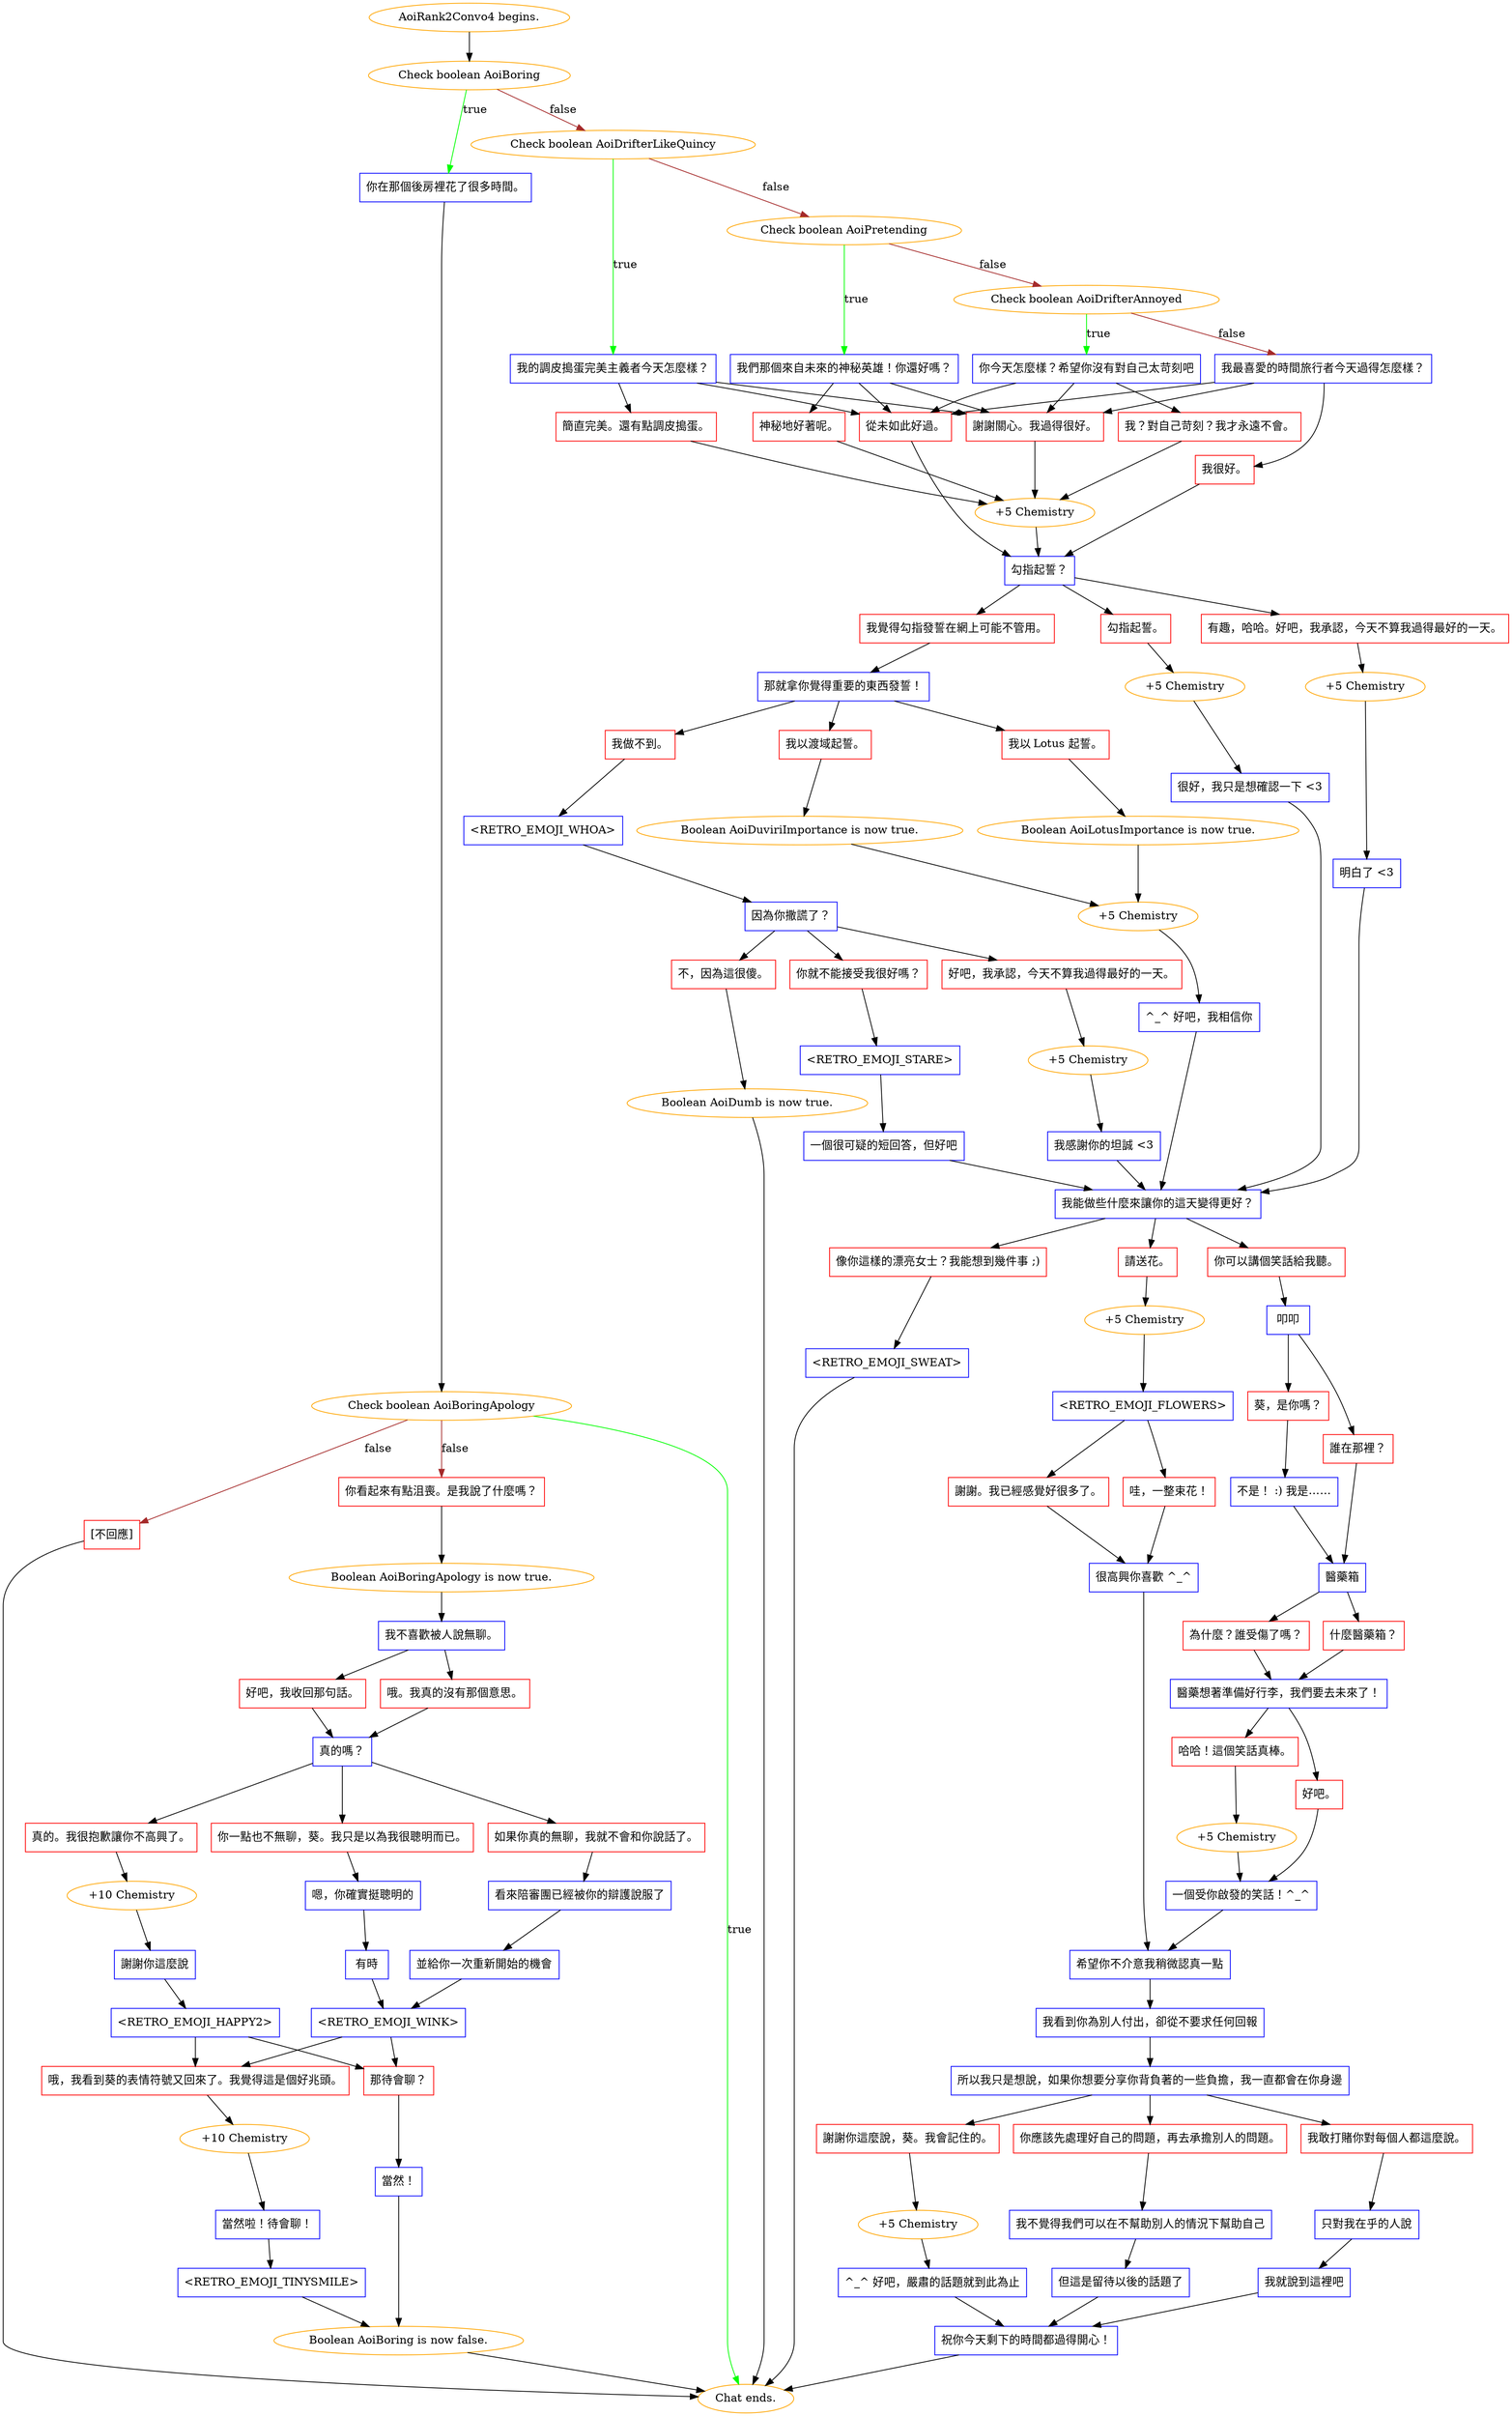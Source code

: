 digraph {
	"AoiRank2Convo4 begins." [color=orange];
		"AoiRank2Convo4 begins." -> j1890850141;
	j1890850141 [label="Check boolean AoiBoring",color=orange];
		j1890850141 -> j2808452463 [label=true,color=green];
		j1890850141 -> j4113960334 [label=false,color=brown];
	j2808452463 [label="你在那個後房裡花了很多時間。",shape=box,color=blue];
		j2808452463 -> j556140287;
	j4113960334 [label="Check boolean AoiDrifterLikeQuincy",color=orange];
		j4113960334 -> j573201807 [label=true,color=green];
		j4113960334 -> j1797833889 [label=false,color=brown];
	j556140287 [label="Check boolean AoiBoringApology",color=orange];
		j556140287 -> "Chat ends." [label=true,color=green];
		j556140287 -> j1445839071 [label=false,color=brown];
		j556140287 -> j3233129582 [label=false,color=brown];
	j573201807 [label="我的調皮搗蛋完美主義者今天怎麼樣？",shape=box,color=blue];
		j573201807 -> j1589917520;
		j573201807 -> j1571350046;
		j573201807 -> j1019654177;
	j1797833889 [label="Check boolean AoiPretending",color=orange];
		j1797833889 -> j1513423725 [label=true,color=green];
		j1797833889 -> j2808372172 [label=false,color=brown];
	"Chat ends." [color=orange];
	j1445839071 [label="你看起來有點沮喪。是我說了什麼嗎？",shape=box,color=red];
		j1445839071 -> j3109849761;
	j3233129582 [label="[不回應]",shape=box,color=red];
		j3233129582 -> "Chat ends.";
	j1589917520 [label="簡直完美。還有點調皮搗蛋。",shape=box,color=red];
		j1589917520 -> j3118336638;
	j1571350046 [label="謝謝關心。我過得很好。",shape=box,color=red];
		j1571350046 -> j3118336638;
	j1019654177 [label="從未如此好過。",shape=box,color=red];
		j1019654177 -> j1821032226;
	j1513423725 [label="我們那個來自未來的神秘英雄！你還好嗎？",shape=box,color=blue];
		j1513423725 -> j598647949;
		j1513423725 -> j1571350046;
		j1513423725 -> j1019654177;
	j2808372172 [label="Check boolean AoiDrifterAnnoyed",color=orange];
		j2808372172 -> j1373034114 [label=true,color=green];
		j2808372172 -> j1982395172 [label=false,color=brown];
	j3109849761 [label="Boolean AoiBoringApology is now true.",color=orange];
		j3109849761 -> j2877156323;
	j3118336638 [label="+5 Chemistry",color=orange];
		j3118336638 -> j1821032226;
	j1821032226 [label="勾指起誓？",shape=box,color=blue];
		j1821032226 -> j1276384688;
		j1821032226 -> j1396566107;
		j1821032226 -> j3346845904;
	j598647949 [label="神秘地好著呢。",shape=box,color=red];
		j598647949 -> j3118336638;
	j1373034114 [label="你今天怎麼樣？希望你沒有對自己太苛刻吧",shape=box,color=blue];
		j1373034114 -> j1822863789;
		j1373034114 -> j1571350046;
		j1373034114 -> j1019654177;
	j1982395172 [label="我最喜愛的時間旅行者今天過得怎麼樣？",shape=box,color=blue];
		j1982395172 -> j137839595;
		j1982395172 -> j1571350046;
		j1982395172 -> j1019654177;
	j2877156323 [label="我不喜歡被人說無聊。",shape=box,color=blue];
		j2877156323 -> j1872641803;
		j2877156323 -> j71852592;
	j1276384688 [label="勾指起誓。",shape=box,color=red];
		j1276384688 -> j3257861348;
	j1396566107 [label="有趣，哈哈。好吧，我承認，今天不算我過得最好的一天。",shape=box,color=red];
		j1396566107 -> j1821474122;
	j3346845904 [label="我覺得勾指發誓在網上可能不管用。",shape=box,color=red];
		j3346845904 -> j4048331303;
	j1822863789 [label="我？對自己苛刻？我才永遠不會。",shape=box,color=red];
		j1822863789 -> j3118336638;
	j137839595 [label="我很好。",shape=box,color=red];
		j137839595 -> j1821032226;
	j1872641803 [label="哦。我真的沒有那個意思。",shape=box,color=red];
		j1872641803 -> j661793685;
	j71852592 [label="好吧，我收回那句話。",shape=box,color=red];
		j71852592 -> j661793685;
	j3257861348 [label="+5 Chemistry",color=orange];
		j3257861348 -> j3969692994;
	j1821474122 [label="+5 Chemistry",color=orange];
		j1821474122 -> j745259266;
	j4048331303 [label="那就拿你覺得重要的東西發誓！",shape=box,color=blue];
		j4048331303 -> j867940572;
		j4048331303 -> j3793270568;
		j4048331303 -> j922678651;
	j661793685 [label="真的嗎？",shape=box,color=blue];
		j661793685 -> j2110796694;
		j661793685 -> j260279125;
		j661793685 -> j3972829095;
	j3969692994 [label="很好，我只是想確認一下 <3",shape=box,color=blue];
		j3969692994 -> j3557441817;
	j745259266 [label="明白了 <3",shape=box,color=blue];
		j745259266 -> j3557441817;
	j867940572 [label="我做不到。",shape=box,color=red];
		j867940572 -> j959377442;
	j3793270568 [label="我以 Lotus 起誓。",shape=box,color=red];
		j3793270568 -> j642811913;
	j922678651 [label="我以渡域起誓。",shape=box,color=red];
		j922678651 -> j2359817400;
	j2110796694 [label="真的。我很抱歉讓你不高興了。",shape=box,color=red];
		j2110796694 -> j4291966863;
	j260279125 [label="你一點也不無聊，葵。我只是以為我很聰明而已。",shape=box,color=red];
		j260279125 -> j2998044739;
	j3972829095 [label="如果你真的無聊，我就不會和你說話了。",shape=box,color=red];
		j3972829095 -> j761743862;
	j3557441817 [label="我能做些什麼來讓你的這天變得更好？",shape=box,color=blue];
		j3557441817 -> j1475398792;
		j3557441817 -> j4156902235;
		j3557441817 -> j546754002;
	j959377442 [label="<RETRO_EMOJI_WHOA>",shape=box,color=blue];
		j959377442 -> j3886771660;
	j642811913 [label="Boolean AoiLotusImportance is now true.",color=orange];
		j642811913 -> j985050002;
	j2359817400 [label="Boolean AoiDuviriImportance is now true.",color=orange];
		j2359817400 -> j985050002;
	j4291966863 [label="+10 Chemistry",color=orange];
		j4291966863 -> j2943210816;
	j2998044739 [label="嗯，你確實挺聰明的",shape=box,color=blue];
		j2998044739 -> j2463886770;
	j761743862 [label="看來陪審團已經被你的辯護說服了",shape=box,color=blue];
		j761743862 -> j3045031821;
	j1475398792 [label="你可以講個笑話給我聽。",shape=box,color=red];
		j1475398792 -> j3325146202;
	j4156902235 [label="請送花。",shape=box,color=red];
		j4156902235 -> j1670338355;
	j546754002 [label="像你這樣的漂亮女士？我能想到幾件事 ;)",shape=box,color=red];
		j546754002 -> j2350823537;
	j3886771660 [label="因為你撒謊了？",shape=box,color=blue];
		j3886771660 -> j4153396063;
		j3886771660 -> j1383590358;
		j3886771660 -> j3816386524;
	j985050002 [label="+5 Chemistry",color=orange];
		j985050002 -> j2783612801;
	j2943210816 [label="謝謝你這麼說",shape=box,color=blue];
		j2943210816 -> j2682546367;
	j2463886770 [label="有時",shape=box,color=blue];
		j2463886770 -> j4059187433;
	j3045031821 [label="並給你一次重新開始的機會",shape=box,color=blue];
		j3045031821 -> j4059187433;
	j3325146202 [label="叩叩",shape=box,color=blue];
		j3325146202 -> j3529711663;
		j3325146202 -> j3913238495;
	j1670338355 [label="+5 Chemistry",color=orange];
		j1670338355 -> j3455633645;
	j2350823537 [label="<RETRO_EMOJI_SWEAT>",shape=box,color=blue];
		j2350823537 -> "Chat ends.";
	j4153396063 [label="好吧，我承認，今天不算我過得最好的一天。",shape=box,color=red];
		j4153396063 -> j1260866787;
	j1383590358 [label="不，因為這很傻。",shape=box,color=red];
		j1383590358 -> j3041803735;
	j3816386524 [label="你就不能接受我很好嗎？",shape=box,color=red];
		j3816386524 -> j639459428;
	j2783612801 [label="^_^ 好吧，我相信你",shape=box,color=blue];
		j2783612801 -> j3557441817;
	j2682546367 [label="<RETRO_EMOJI_HAPPY2>",shape=box,color=blue];
		j2682546367 -> j1244891959;
		j2682546367 -> j490186539;
	j4059187433 [label="<RETRO_EMOJI_WINK>",shape=box,color=blue];
		j4059187433 -> j1244891959;
		j4059187433 -> j490186539;
	j3529711663 [label="誰在那裡？",shape=box,color=red];
		j3529711663 -> j744872343;
	j3913238495 [label="葵，是你嗎？",shape=box,color=red];
		j3913238495 -> j4157376737;
	j3455633645 [label="<RETRO_EMOJI_FLOWERS>",shape=box,color=blue];
		j3455633645 -> j3825278271;
		j3455633645 -> j2392093068;
	j1260866787 [label="+5 Chemistry",color=orange];
		j1260866787 -> j397512238;
	j3041803735 [label="Boolean AoiDumb is now true.",color=orange];
		j3041803735 -> "Chat ends.";
	j639459428 [label="<RETRO_EMOJI_STARE>",shape=box,color=blue];
		j639459428 -> j4132198273;
	j1244891959 [label="那待會聊？",shape=box,color=red];
		j1244891959 -> j2769252710;
	j490186539 [label="哦，我看到葵的表情符號又回來了。我覺得這是個好兆頭。",shape=box,color=red];
		j490186539 -> j3176001180;
	j744872343 [label="醫藥箱",shape=box,color=blue];
		j744872343 -> j3910566985;
		j744872343 -> j2931029718;
	j4157376737 [label="不是！ :) 我是……",shape=box,color=blue];
		j4157376737 -> j744872343;
	j3825278271 [label="謝謝。我已經感覺好很多了。",shape=box,color=red];
		j3825278271 -> j990011553;
	j2392093068 [label="哇，一整束花！",shape=box,color=red];
		j2392093068 -> j990011553;
	j397512238 [label="我感謝你的坦誠 <3",shape=box,color=blue];
		j397512238 -> j3557441817;
	j4132198273 [label="一個很可疑的短回答，但好吧",shape=box,color=blue];
		j4132198273 -> j3557441817;
	j2769252710 [label="當然！",shape=box,color=blue];
		j2769252710 -> j2581611291;
	j3176001180 [label="+10 Chemistry",color=orange];
		j3176001180 -> j3764454846;
	j3910566985 [label="什麼醫藥箱？",shape=box,color=red];
		j3910566985 -> j2497790741;
	j2931029718 [label="為什麼？誰受傷了嗎？",shape=box,color=red];
		j2931029718 -> j2497790741;
	j990011553 [label="很高興你喜歡 ^_^",shape=box,color=blue];
		j990011553 -> j2423718305;
	j2581611291 [label="Boolean AoiBoring is now false.",color=orange];
		j2581611291 -> "Chat ends.";
	j3764454846 [label="當然啦！待會聊！",shape=box,color=blue];
		j3764454846 -> j153386734;
	j2497790741 [label="醫藥想著準備好行李，我們要去未來了！",shape=box,color=blue];
		j2497790741 -> j3734476142;
		j2497790741 -> j3801235498;
	j2423718305 [label="希望你不介意我稍微認真一點",shape=box,color=blue];
		j2423718305 -> j2629862458;
	j153386734 [label="<RETRO_EMOJI_TINYSMILE>",shape=box,color=blue];
		j153386734 -> j2581611291;
	j3734476142 [label="哈哈！這個笑話真棒。",shape=box,color=red];
		j3734476142 -> j451252860;
	j3801235498 [label="好吧。",shape=box,color=red];
		j3801235498 -> j35862911;
	j2629862458 [label="我看到你為別人付出，卻從不要求任何回報",shape=box,color=blue];
		j2629862458 -> j2032401337;
	j451252860 [label="+5 Chemistry",color=orange];
		j451252860 -> j35862911;
	j35862911 [label="一個受你啟發的笑話！^_^",shape=box,color=blue];
		j35862911 -> j2423718305;
	j2032401337 [label="所以我只是想說，如果你想要分享你背負著的一些負擔，我一直都會在你身邊",shape=box,color=blue];
		j2032401337 -> j258472369;
		j2032401337 -> j1584691759;
		j2032401337 -> j4248462960;
	j258472369 [label="謝謝你這麼說，葵。我會記住的。",shape=box,color=red];
		j258472369 -> j1297197661;
	j1584691759 [label="你應該先處理好自己的問題，再去承擔別人的問題。",shape=box,color=red];
		j1584691759 -> j424462496;
	j4248462960 [label="我敢打賭你對每個人都這麼說。",shape=box,color=red];
		j4248462960 -> j2448340036;
	j1297197661 [label="+5 Chemistry",color=orange];
		j1297197661 -> j815463503;
	j424462496 [label="我不覺得我們可以在不幫助別人的情況下幫助自己",shape=box,color=blue];
		j424462496 -> j1142009282;
	j2448340036 [label="只對我在乎的人說",shape=box,color=blue];
		j2448340036 -> j2978677159;
	j815463503 [label="^_^ 好吧，嚴肅的話題就到此為止",shape=box,color=blue];
		j815463503 -> j3878144003;
	j1142009282 [label="但這是留待以後的話題了",shape=box,color=blue];
		j1142009282 -> j3878144003;
	j2978677159 [label="我就說到這裡吧",shape=box,color=blue];
		j2978677159 -> j3878144003;
	j3878144003 [label="祝你今天剩下的時間都過得開心！",shape=box,color=blue];
		j3878144003 -> "Chat ends.";
}